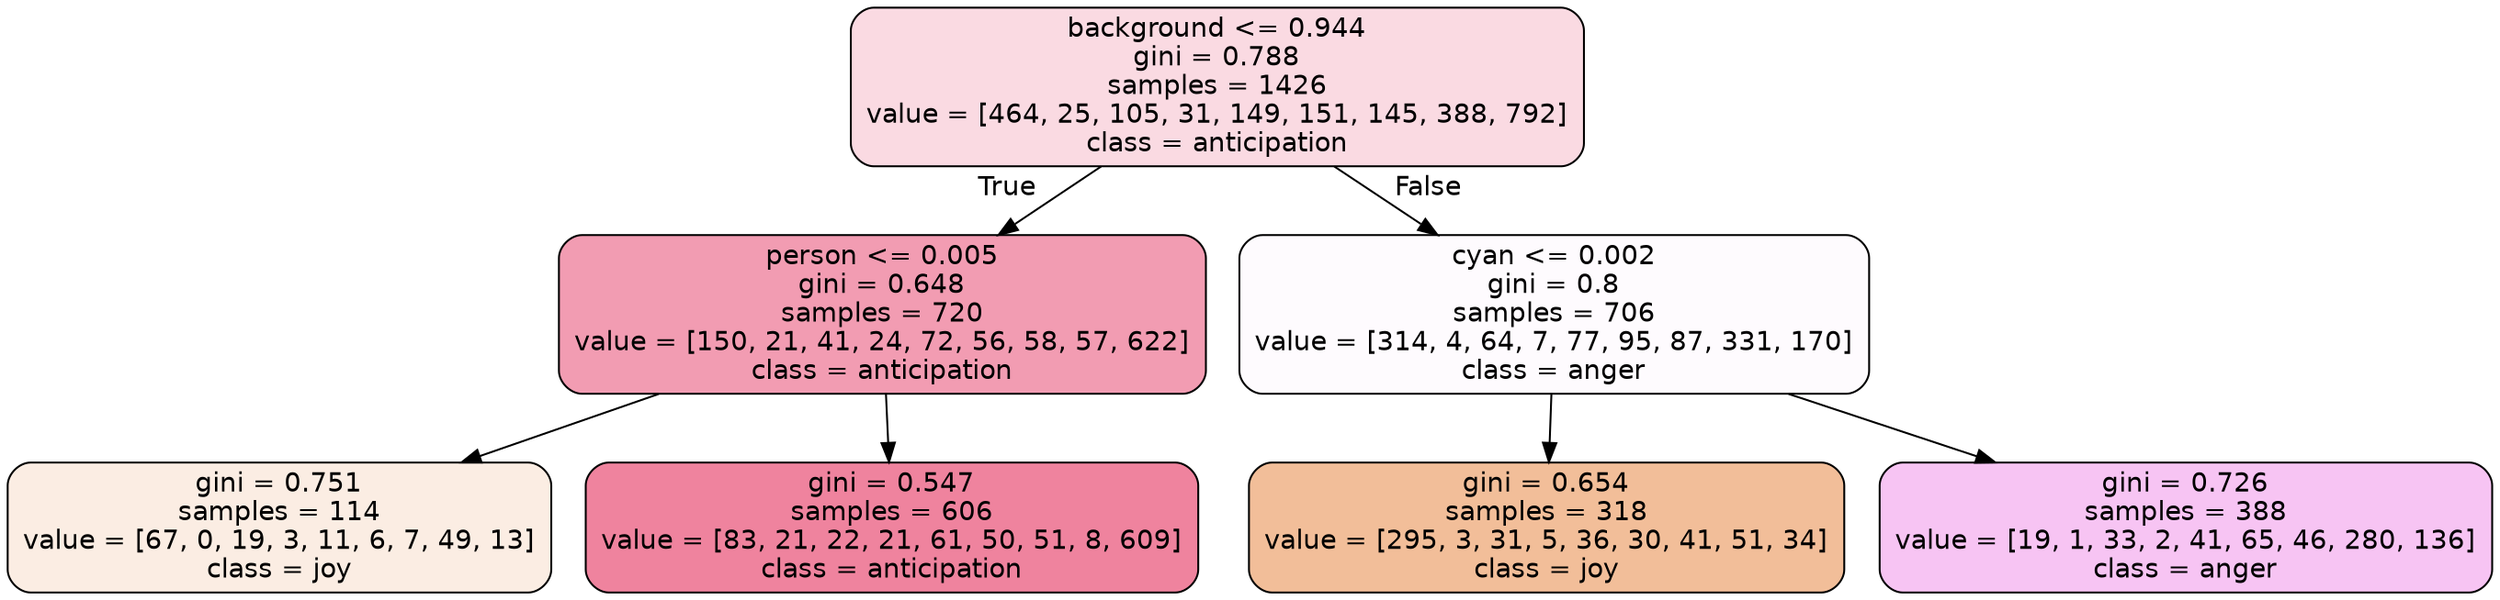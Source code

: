digraph Tree {
node [shape=box, style="filled, rounded", color="black", fontname=helvetica] ;
edge [fontname=helvetica] ;
0 [label="background <= 0.944\ngini = 0.788\nsamples = 1426\nvalue = [464, 25, 105, 31, 149, 151, 145, 388, 792]\nclass = anticipation", fillcolor="#e539642f"] ;
1 [label="person <= 0.005\ngini = 0.648\nsamples = 720\nvalue = [150, 21, 41, 24, 72, 56, 58, 57, 622]\nclass = anticipation", fillcolor="#e539647f"] ;
0 -> 1 [labeldistance=2.5, labelangle=45, headlabel="True"] ;
2 [label="gini = 0.751\nsamples = 114\nvalue = [67, 0, 19, 3, 11, 6, 7, 49, 13]\nclass = joy", fillcolor="#e5813924"] ;
1 -> 2 ;
3 [label="gini = 0.547\nsamples = 606\nvalue = [83, 21, 22, 21, 61, 50, 51, 8, 609]\nclass = anticipation", fillcolor="#e539649f"] ;
1 -> 3 ;
4 [label="cyan <= 0.002\ngini = 0.8\nsamples = 706\nvalue = [314, 4, 64, 7, 77, 95, 87, 331, 170]\nclass = anger", fillcolor="#e539d705"] ;
0 -> 4 [labeldistance=2.5, labelangle=-45, headlabel="False"] ;
5 [label="gini = 0.654\nsamples = 318\nvalue = [295, 3, 31, 5, 36, 30, 41, 51, 34]\nclass = joy", fillcolor="#e5813983"] ;
4 -> 5 ;
6 [label="gini = 0.726\nsamples = 388\nvalue = [19, 1, 33, 2, 41, 65, 46, 280, 136]\nclass = anger", fillcolor="#e539d74b"] ;
4 -> 6 ;
}